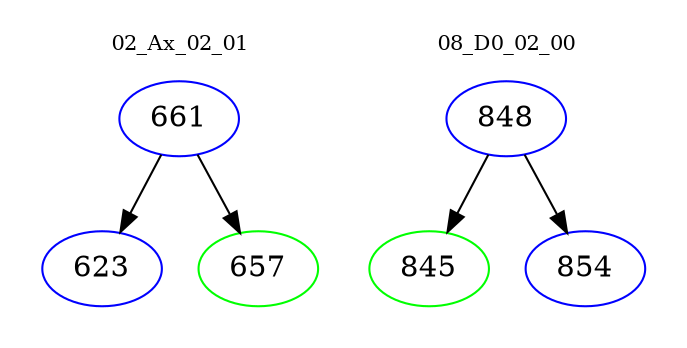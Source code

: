 digraph{
subgraph cluster_0 {
color = white
label = "02_Ax_02_01";
fontsize=10;
T0_661 [label="661", color="blue"]
T0_661 -> T0_623 [color="black"]
T0_623 [label="623", color="blue"]
T0_661 -> T0_657 [color="black"]
T0_657 [label="657", color="green"]
}
subgraph cluster_1 {
color = white
label = "08_D0_02_00";
fontsize=10;
T1_848 [label="848", color="blue"]
T1_848 -> T1_845 [color="black"]
T1_845 [label="845", color="green"]
T1_848 -> T1_854 [color="black"]
T1_854 [label="854", color="blue"]
}
}

